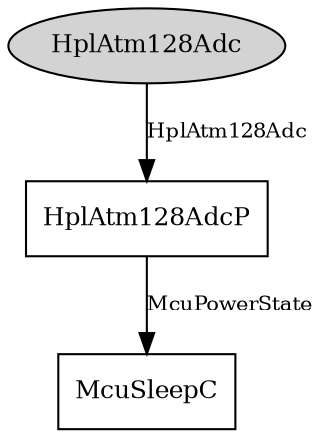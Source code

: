 digraph "tos.chips.atm128.adc.HplAtm128AdcC" {
  n0x2ace83623020 [shape=ellipse, style=filled, label="HplAtm128Adc", fontsize=12];
  "HplAtm128AdcP" [fontsize=12, shape=box, URL="../chtml/tos.chips.atm1281.adc.HplAtm128AdcP.html"];
  "HplAtm128AdcP" [fontsize=12, shape=box, URL="../chtml/tos.chips.atm1281.adc.HplAtm128AdcP.html"];
  "McuSleepC" [fontsize=12, shape=box, URL="../chtml/tos.chips.atm1281.McuSleepC.html"];
  "n0x2ace83623020" -> "HplAtm128AdcP" [label="HplAtm128Adc", URL="../ihtml/tos.chips.atm128.adc.HplAtm128Adc.html", fontsize=10];
  "HplAtm128AdcP" -> "McuSleepC" [label="McuPowerState", URL="../ihtml/tos.interfaces.McuPowerState.html", fontsize=10];
}
